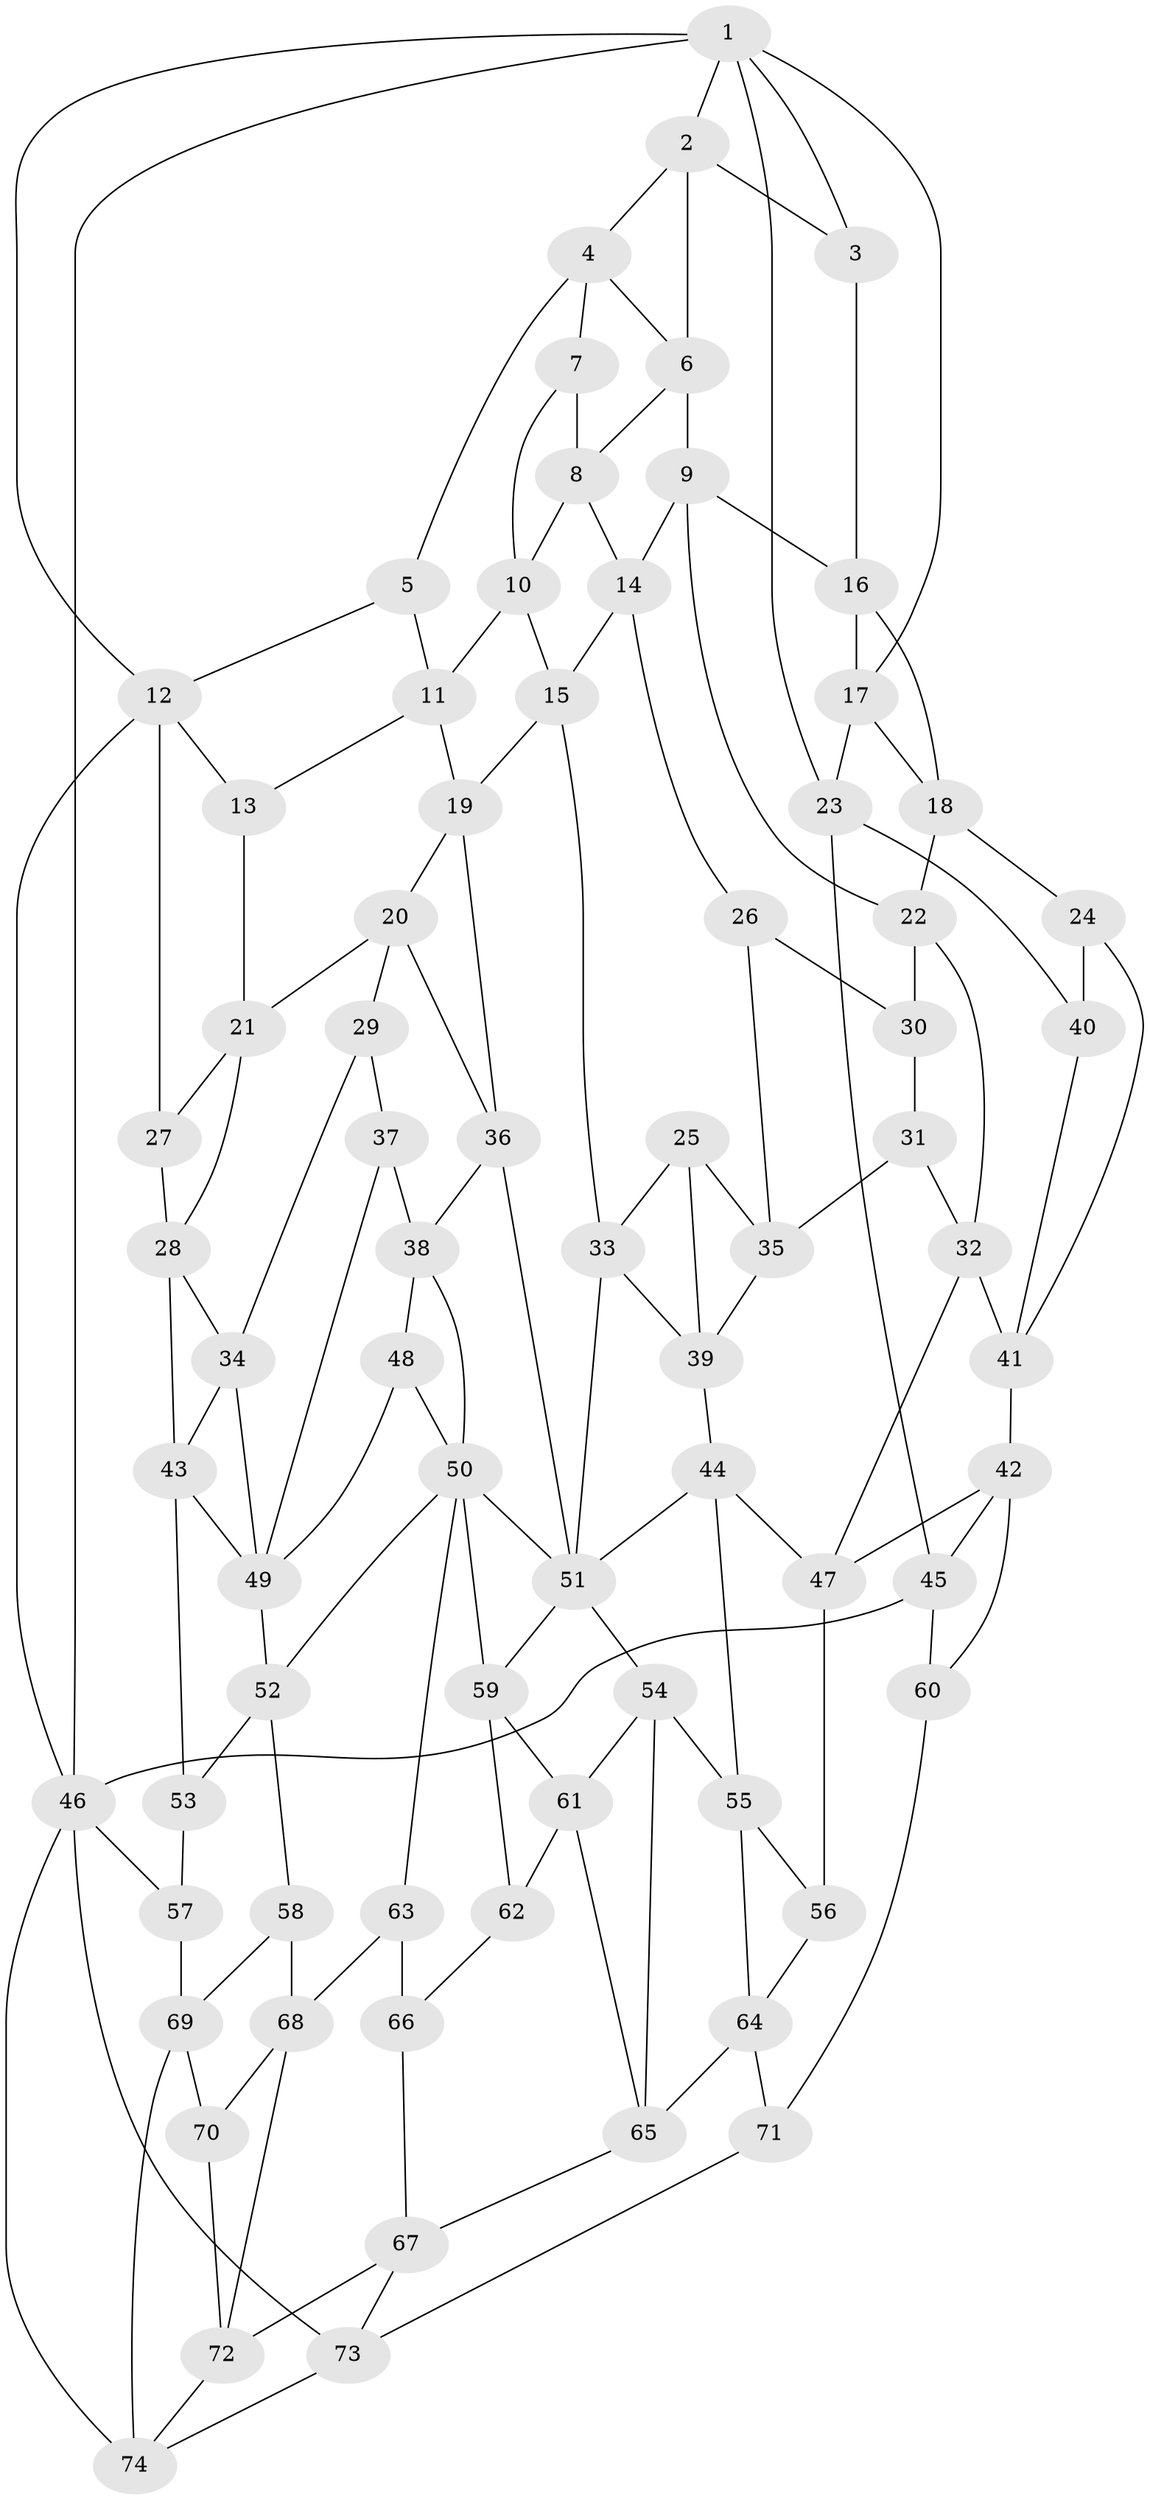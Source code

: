// original degree distribution, {3: 0.02040816326530612, 5: 0.5374149659863946, 4: 0.22448979591836735, 6: 0.21768707482993196}
// Generated by graph-tools (version 1.1) at 2025/27/03/09/25 03:27:06]
// undirected, 74 vertices, 141 edges
graph export_dot {
graph [start="1"]
  node [color=gray90,style=filled];
  1;
  2;
  3;
  4;
  5;
  6;
  7;
  8;
  9;
  10;
  11;
  12;
  13;
  14;
  15;
  16;
  17;
  18;
  19;
  20;
  21;
  22;
  23;
  24;
  25;
  26;
  27;
  28;
  29;
  30;
  31;
  32;
  33;
  34;
  35;
  36;
  37;
  38;
  39;
  40;
  41;
  42;
  43;
  44;
  45;
  46;
  47;
  48;
  49;
  50;
  51;
  52;
  53;
  54;
  55;
  56;
  57;
  58;
  59;
  60;
  61;
  62;
  63;
  64;
  65;
  66;
  67;
  68;
  69;
  70;
  71;
  72;
  73;
  74;
  1 -- 2 [weight=1.0];
  1 -- 3 [weight=1.0];
  1 -- 12 [weight=1.0];
  1 -- 17 [weight=1.0];
  1 -- 23 [weight=1.0];
  1 -- 46 [weight=1.0];
  2 -- 3 [weight=1.0];
  2 -- 4 [weight=1.0];
  2 -- 6 [weight=1.0];
  3 -- 16 [weight=1.0];
  4 -- 5 [weight=1.0];
  4 -- 6 [weight=1.0];
  4 -- 7 [weight=1.0];
  5 -- 11 [weight=1.0];
  5 -- 12 [weight=1.0];
  6 -- 8 [weight=1.0];
  6 -- 9 [weight=1.0];
  7 -- 8 [weight=1.0];
  7 -- 10 [weight=1.0];
  8 -- 10 [weight=1.0];
  8 -- 14 [weight=1.0];
  9 -- 14 [weight=1.0];
  9 -- 16 [weight=1.0];
  9 -- 22 [weight=1.0];
  10 -- 11 [weight=1.0];
  10 -- 15 [weight=1.0];
  11 -- 13 [weight=1.0];
  11 -- 19 [weight=1.0];
  12 -- 13 [weight=1.0];
  12 -- 27 [weight=1.0];
  12 -- 46 [weight=1.0];
  13 -- 21 [weight=1.0];
  14 -- 15 [weight=1.0];
  14 -- 26 [weight=1.0];
  15 -- 19 [weight=1.0];
  15 -- 33 [weight=1.0];
  16 -- 17 [weight=1.0];
  16 -- 18 [weight=1.0];
  17 -- 18 [weight=1.0];
  17 -- 23 [weight=1.0];
  18 -- 22 [weight=1.0];
  18 -- 24 [weight=1.0];
  19 -- 20 [weight=1.0];
  19 -- 36 [weight=1.0];
  20 -- 21 [weight=1.0];
  20 -- 29 [weight=1.0];
  20 -- 36 [weight=1.0];
  21 -- 27 [weight=1.0];
  21 -- 28 [weight=1.0];
  22 -- 30 [weight=1.0];
  22 -- 32 [weight=1.0];
  23 -- 40 [weight=1.0];
  23 -- 45 [weight=1.0];
  24 -- 40 [weight=2.0];
  24 -- 41 [weight=1.0];
  25 -- 33 [weight=1.0];
  25 -- 35 [weight=1.0];
  25 -- 39 [weight=1.0];
  26 -- 30 [weight=2.0];
  26 -- 35 [weight=1.0];
  27 -- 28 [weight=1.0];
  28 -- 34 [weight=1.0];
  28 -- 43 [weight=1.0];
  29 -- 34 [weight=1.0];
  29 -- 37 [weight=2.0];
  30 -- 31 [weight=1.0];
  31 -- 32 [weight=1.0];
  31 -- 35 [weight=1.0];
  32 -- 41 [weight=1.0];
  32 -- 47 [weight=1.0];
  33 -- 39 [weight=1.0];
  33 -- 51 [weight=1.0];
  34 -- 43 [weight=1.0];
  34 -- 49 [weight=1.0];
  35 -- 39 [weight=1.0];
  36 -- 38 [weight=1.0];
  36 -- 51 [weight=1.0];
  37 -- 38 [weight=1.0];
  37 -- 49 [weight=1.0];
  38 -- 48 [weight=1.0];
  38 -- 50 [weight=1.0];
  39 -- 44 [weight=1.0];
  40 -- 41 [weight=1.0];
  41 -- 42 [weight=1.0];
  42 -- 45 [weight=1.0];
  42 -- 47 [weight=1.0];
  42 -- 60 [weight=1.0];
  43 -- 49 [weight=1.0];
  43 -- 53 [weight=1.0];
  44 -- 47 [weight=1.0];
  44 -- 51 [weight=1.0];
  44 -- 55 [weight=1.0];
  45 -- 46 [weight=1.0];
  45 -- 60 [weight=1.0];
  46 -- 57 [weight=1.0];
  46 -- 73 [weight=1.0];
  46 -- 74 [weight=1.0];
  47 -- 56 [weight=1.0];
  48 -- 49 [weight=2.0];
  48 -- 50 [weight=1.0];
  49 -- 52 [weight=1.0];
  50 -- 51 [weight=1.0];
  50 -- 52 [weight=1.0];
  50 -- 59 [weight=1.0];
  50 -- 63 [weight=1.0];
  51 -- 54 [weight=1.0];
  51 -- 59 [weight=1.0];
  52 -- 53 [weight=1.0];
  52 -- 58 [weight=1.0];
  53 -- 57 [weight=2.0];
  54 -- 55 [weight=1.0];
  54 -- 61 [weight=1.0];
  54 -- 65 [weight=1.0];
  55 -- 56 [weight=1.0];
  55 -- 64 [weight=1.0];
  56 -- 64 [weight=1.0];
  57 -- 69 [weight=1.0];
  58 -- 68 [weight=1.0];
  58 -- 69 [weight=1.0];
  59 -- 61 [weight=1.0];
  59 -- 62 [weight=1.0];
  60 -- 71 [weight=2.0];
  61 -- 62 [weight=1.0];
  61 -- 65 [weight=1.0];
  62 -- 66 [weight=1.0];
  63 -- 66 [weight=2.0];
  63 -- 68 [weight=1.0];
  64 -- 65 [weight=1.0];
  64 -- 71 [weight=1.0];
  65 -- 67 [weight=1.0];
  66 -- 67 [weight=1.0];
  67 -- 72 [weight=1.0];
  67 -- 73 [weight=1.0];
  68 -- 70 [weight=1.0];
  68 -- 72 [weight=1.0];
  69 -- 70 [weight=1.0];
  69 -- 74 [weight=1.0];
  70 -- 72 [weight=1.0];
  71 -- 73 [weight=1.0];
  72 -- 74 [weight=1.0];
  73 -- 74 [weight=1.0];
}
